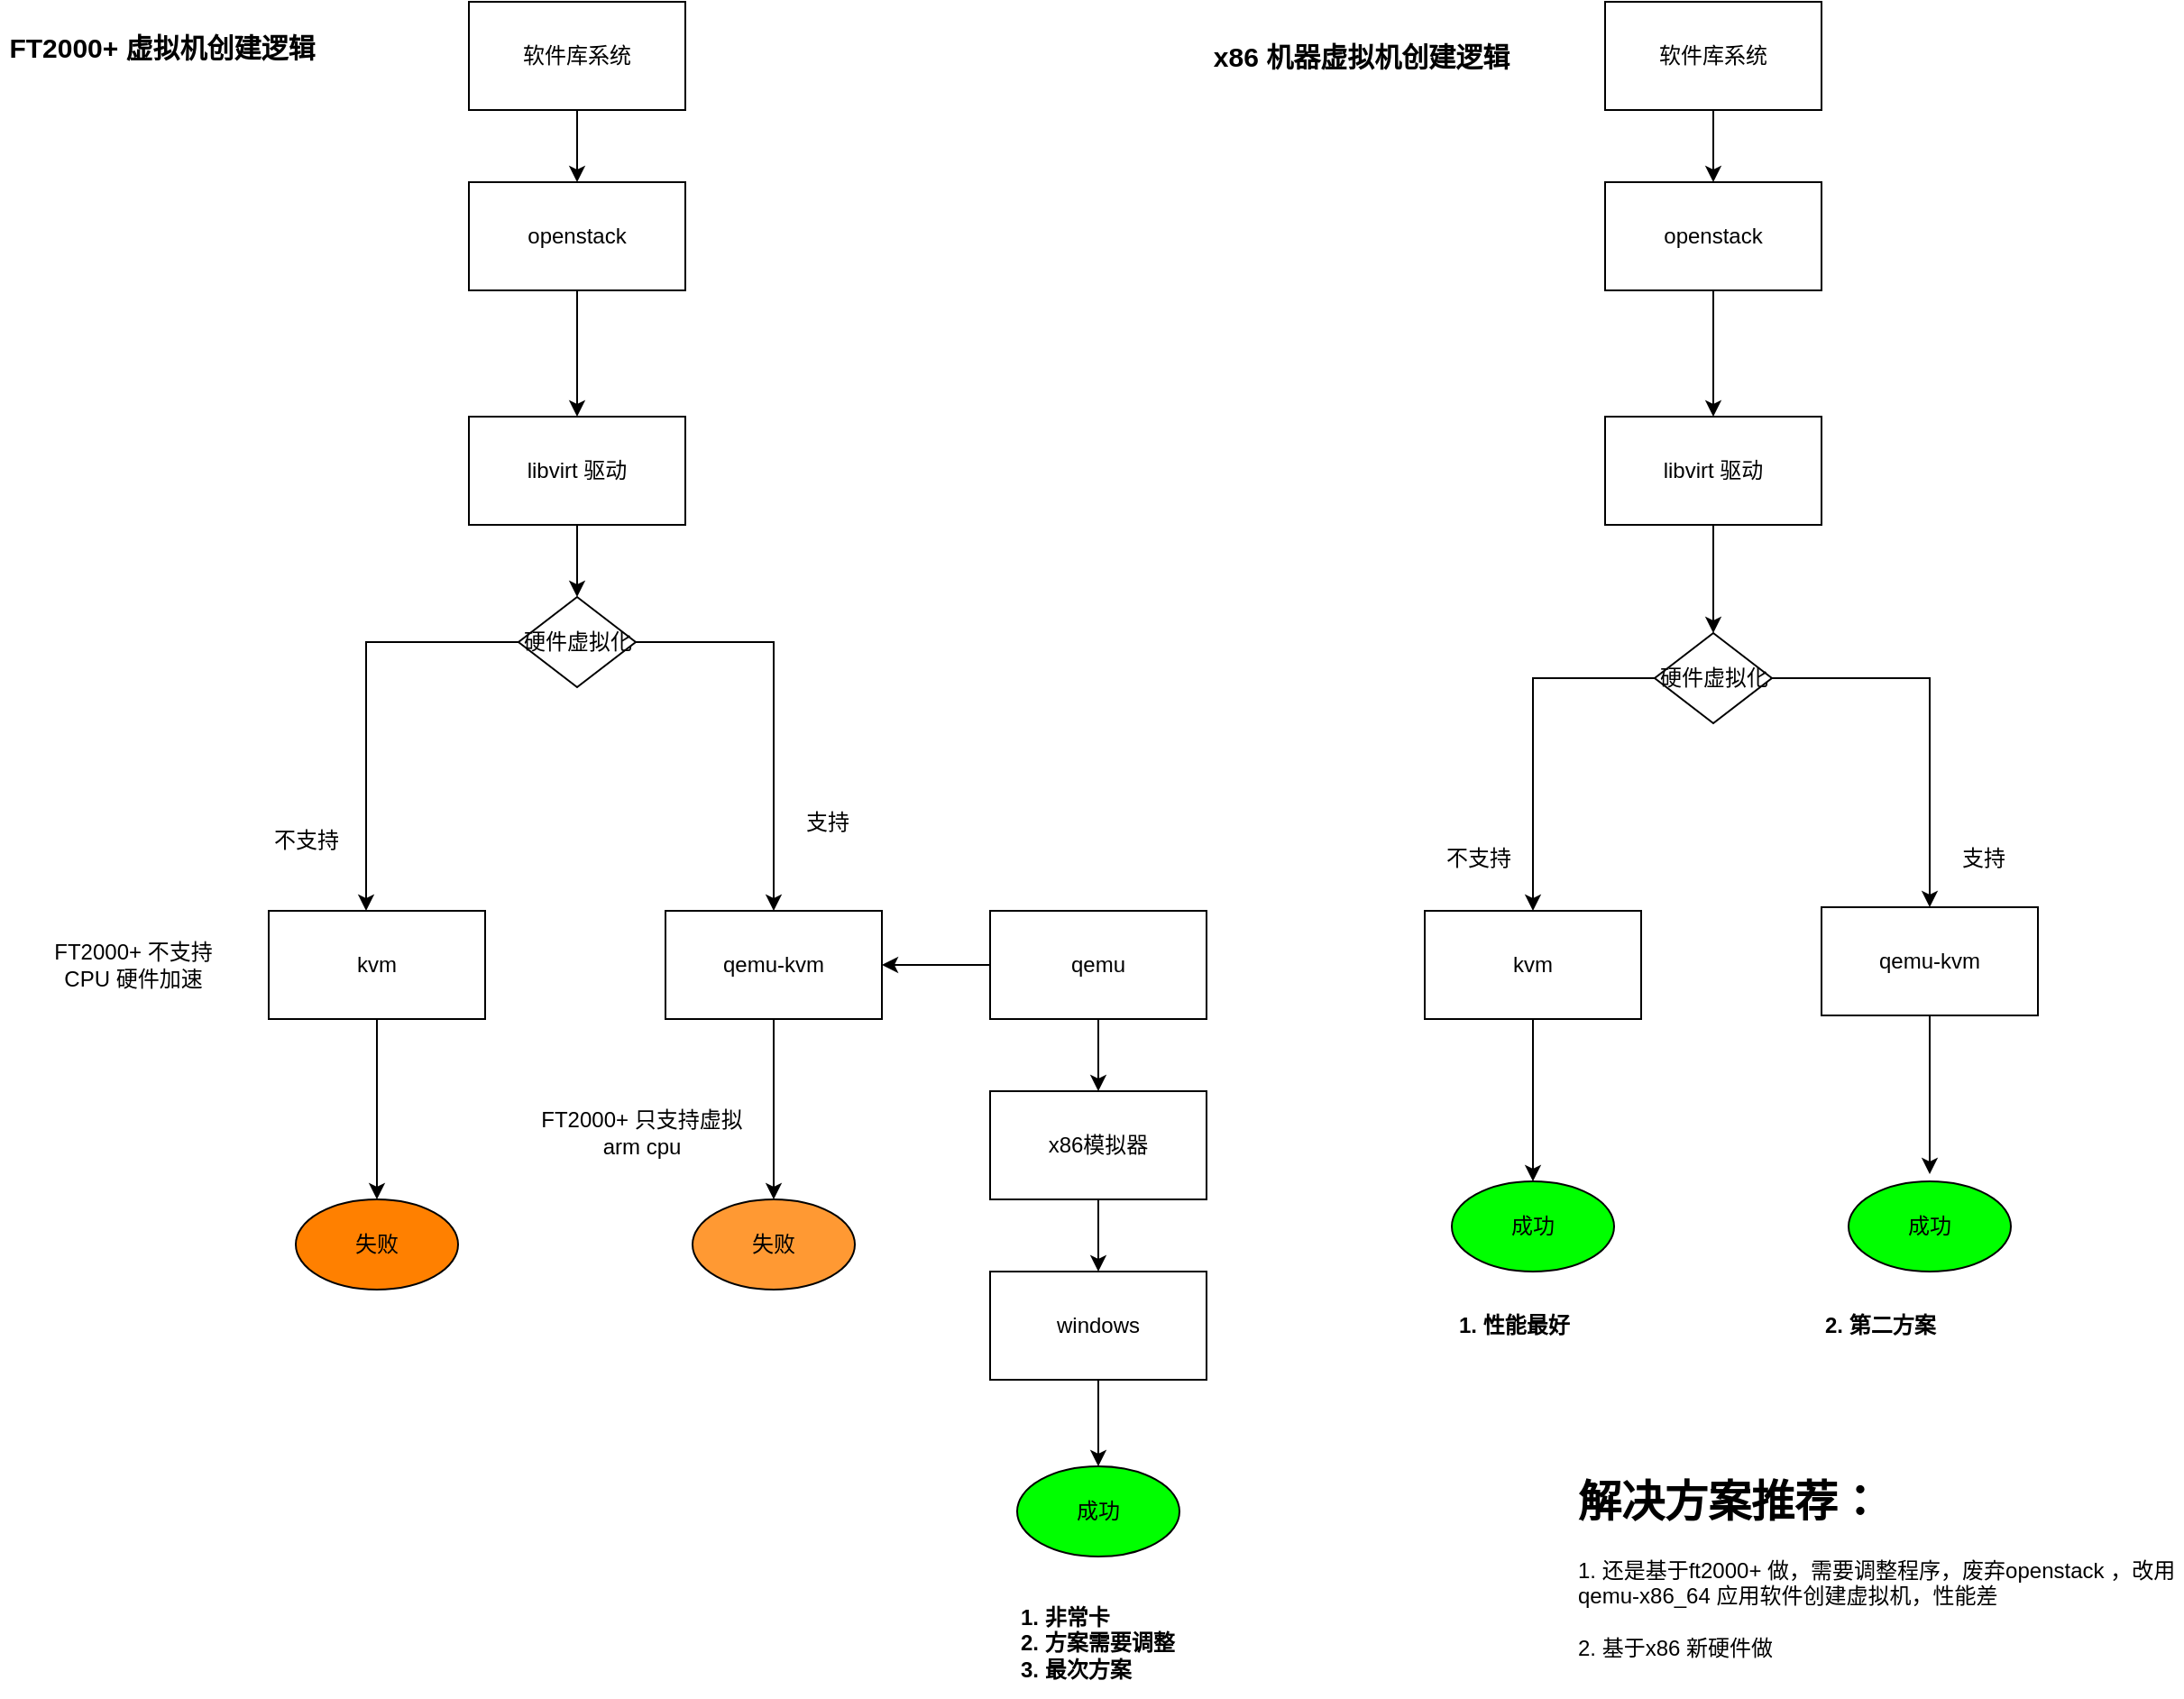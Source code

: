 <mxfile version="22.1.15" type="github">
  <diagram name="第 1 页" id="BougMJAgChbMcbqgJUmi">
    <mxGraphModel dx="1394" dy="718" grid="1" gridSize="10" guides="1" tooltips="1" connect="1" arrows="1" fold="1" page="1" pageScale="1" pageWidth="827" pageHeight="1169" math="0" shadow="0">
      <root>
        <mxCell id="0" />
        <mxCell id="1" parent="0" />
        <mxCell id="md0_Li2v_KzNt2VOVntd-9" style="edgeStyle=orthogonalEdgeStyle;rounded=0;orthogonalLoop=1;jettySize=auto;html=1;" edge="1" parent="1" source="md0_Li2v_KzNt2VOVntd-1" target="md0_Li2v_KzNt2VOVntd-2">
          <mxGeometry relative="1" as="geometry" />
        </mxCell>
        <mxCell id="md0_Li2v_KzNt2VOVntd-1" value="软件库系统" style="rounded=0;whiteSpace=wrap;html=1;" vertex="1" parent="1">
          <mxGeometry x="280" y="130" width="120" height="60" as="geometry" />
        </mxCell>
        <mxCell id="md0_Li2v_KzNt2VOVntd-10" style="edgeStyle=orthogonalEdgeStyle;rounded=0;orthogonalLoop=1;jettySize=auto;html=1;entryX=0.5;entryY=0;entryDx=0;entryDy=0;" edge="1" parent="1" source="md0_Li2v_KzNt2VOVntd-2" target="md0_Li2v_KzNt2VOVntd-3">
          <mxGeometry relative="1" as="geometry" />
        </mxCell>
        <mxCell id="md0_Li2v_KzNt2VOVntd-2" value="openstack" style="rounded=0;whiteSpace=wrap;html=1;" vertex="1" parent="1">
          <mxGeometry x="280" y="230" width="120" height="60" as="geometry" />
        </mxCell>
        <mxCell id="md0_Li2v_KzNt2VOVntd-35" style="edgeStyle=orthogonalEdgeStyle;rounded=0;orthogonalLoop=1;jettySize=auto;html=1;entryX=0.5;entryY=0;entryDx=0;entryDy=0;" edge="1" parent="1" source="md0_Li2v_KzNt2VOVntd-3" target="md0_Li2v_KzNt2VOVntd-34">
          <mxGeometry relative="1" as="geometry" />
        </mxCell>
        <mxCell id="md0_Li2v_KzNt2VOVntd-3" value="libvirt 驱动" style="rounded=0;whiteSpace=wrap;html=1;" vertex="1" parent="1">
          <mxGeometry x="280" y="360" width="120" height="60" as="geometry" />
        </mxCell>
        <mxCell id="md0_Li2v_KzNt2VOVntd-22" style="edgeStyle=orthogonalEdgeStyle;rounded=0;orthogonalLoop=1;jettySize=auto;html=1;" edge="1" parent="1" source="md0_Li2v_KzNt2VOVntd-4" target="md0_Li2v_KzNt2VOVntd-21">
          <mxGeometry relative="1" as="geometry" />
        </mxCell>
        <mxCell id="md0_Li2v_KzNt2VOVntd-4" value="kvm" style="rounded=0;whiteSpace=wrap;html=1;" vertex="1" parent="1">
          <mxGeometry x="169" y="634" width="120" height="60" as="geometry" />
        </mxCell>
        <mxCell id="md0_Li2v_KzNt2VOVntd-18" style="edgeStyle=orthogonalEdgeStyle;rounded=0;orthogonalLoop=1;jettySize=auto;html=1;" edge="1" parent="1" source="md0_Li2v_KzNt2VOVntd-5">
          <mxGeometry relative="1" as="geometry">
            <mxPoint x="449" y="794" as="targetPoint" />
          </mxGeometry>
        </mxCell>
        <mxCell id="md0_Li2v_KzNt2VOVntd-5" value="qemu-kvm" style="rounded=0;whiteSpace=wrap;html=1;" vertex="1" parent="1">
          <mxGeometry x="389" y="634" width="120" height="60" as="geometry" />
        </mxCell>
        <mxCell id="md0_Li2v_KzNt2VOVntd-8" value="FT2000+ 不支持CPU 硬件加速" style="text;html=1;strokeColor=none;fillColor=none;align=center;verticalAlign=middle;whiteSpace=wrap;rounded=0;" vertex="1" parent="1">
          <mxGeometry x="49" y="649" width="90" height="30" as="geometry" />
        </mxCell>
        <mxCell id="md0_Li2v_KzNt2VOVntd-12" style="edgeStyle=orthogonalEdgeStyle;rounded=0;orthogonalLoop=1;jettySize=auto;html=1;" edge="1" parent="1" source="md0_Li2v_KzNt2VOVntd-11" target="md0_Li2v_KzNt2VOVntd-5">
          <mxGeometry relative="1" as="geometry" />
        </mxCell>
        <mxCell id="md0_Li2v_KzNt2VOVntd-14" style="edgeStyle=orthogonalEdgeStyle;rounded=0;orthogonalLoop=1;jettySize=auto;html=1;entryX=0.5;entryY=0;entryDx=0;entryDy=0;" edge="1" parent="1" source="md0_Li2v_KzNt2VOVntd-11" target="md0_Li2v_KzNt2VOVntd-13">
          <mxGeometry relative="1" as="geometry" />
        </mxCell>
        <mxCell id="md0_Li2v_KzNt2VOVntd-11" value="qemu" style="rounded=0;whiteSpace=wrap;html=1;" vertex="1" parent="1">
          <mxGeometry x="569" y="634" width="120" height="60" as="geometry" />
        </mxCell>
        <mxCell id="md0_Li2v_KzNt2VOVntd-17" style="edgeStyle=orthogonalEdgeStyle;rounded=0;orthogonalLoop=1;jettySize=auto;html=1;" edge="1" parent="1" source="md0_Li2v_KzNt2VOVntd-13" target="md0_Li2v_KzNt2VOVntd-16">
          <mxGeometry relative="1" as="geometry" />
        </mxCell>
        <mxCell id="md0_Li2v_KzNt2VOVntd-13" value="x86模拟器" style="rounded=0;whiteSpace=wrap;html=1;" vertex="1" parent="1">
          <mxGeometry x="569" y="734" width="120" height="60" as="geometry" />
        </mxCell>
        <mxCell id="md0_Li2v_KzNt2VOVntd-53" style="edgeStyle=orthogonalEdgeStyle;rounded=0;orthogonalLoop=1;jettySize=auto;html=1;" edge="1" parent="1" source="md0_Li2v_KzNt2VOVntd-16" target="md0_Li2v_KzNt2VOVntd-52">
          <mxGeometry relative="1" as="geometry" />
        </mxCell>
        <mxCell id="md0_Li2v_KzNt2VOVntd-16" value="windows" style="rounded=0;whiteSpace=wrap;html=1;" vertex="1" parent="1">
          <mxGeometry x="569" y="834" width="120" height="60" as="geometry" />
        </mxCell>
        <mxCell id="md0_Li2v_KzNt2VOVntd-19" value="FT2000+ 只支持虚拟arm cpu" style="text;html=1;strokeColor=none;fillColor=none;align=center;verticalAlign=middle;whiteSpace=wrap;rounded=0;" vertex="1" parent="1">
          <mxGeometry x="319" y="739" width="114" height="35" as="geometry" />
        </mxCell>
        <mxCell id="md0_Li2v_KzNt2VOVntd-20" value="失败" style="ellipse;whiteSpace=wrap;html=1;fillColor=#FF9933;" vertex="1" parent="1">
          <mxGeometry x="404" y="794" width="90" height="50" as="geometry" />
        </mxCell>
        <mxCell id="md0_Li2v_KzNt2VOVntd-21" value="失败" style="ellipse;whiteSpace=wrap;html=1;fillColor=#FF8000;" vertex="1" parent="1">
          <mxGeometry x="184" y="794" width="90" height="50" as="geometry" />
        </mxCell>
        <mxCell id="md0_Li2v_KzNt2VOVntd-24" value="FT2000+ 虚拟机创建逻辑" style="text;html=1;strokeColor=none;fillColor=none;align=center;verticalAlign=middle;whiteSpace=wrap;rounded=0;fontStyle=1;fontSize=15;" vertex="1" parent="1">
          <mxGeometry x="20" y="130" width="180" height="50" as="geometry" />
        </mxCell>
        <mxCell id="md0_Li2v_KzNt2VOVntd-25" value="1. 非常卡&lt;br&gt;2. 方案需要调整&lt;br&gt;3. 最次方案" style="text;html=1;strokeColor=none;fillColor=none;align=left;verticalAlign=middle;whiteSpace=wrap;rounded=0;fontStyle=1" vertex="1" parent="1">
          <mxGeometry x="584" y="1010" width="190" height="60" as="geometry" />
        </mxCell>
        <mxCell id="md0_Li2v_KzNt2VOVntd-26" value="x86 机器虚拟机创建逻辑" style="text;html=1;strokeColor=none;fillColor=none;align=center;verticalAlign=middle;whiteSpace=wrap;rounded=0;fontStyle=1;fontSize=15;" vertex="1" parent="1">
          <mxGeometry x="690" y="140" width="170" height="40" as="geometry" />
        </mxCell>
        <mxCell id="md0_Li2v_KzNt2VOVntd-27" style="edgeStyle=orthogonalEdgeStyle;rounded=0;orthogonalLoop=1;jettySize=auto;html=1;" edge="1" parent="1" source="md0_Li2v_KzNt2VOVntd-28" target="md0_Li2v_KzNt2VOVntd-30">
          <mxGeometry relative="1" as="geometry" />
        </mxCell>
        <mxCell id="md0_Li2v_KzNt2VOVntd-28" value="软件库系统" style="rounded=0;whiteSpace=wrap;html=1;" vertex="1" parent="1">
          <mxGeometry x="910" y="130" width="120" height="60" as="geometry" />
        </mxCell>
        <mxCell id="md0_Li2v_KzNt2VOVntd-29" style="edgeStyle=orthogonalEdgeStyle;rounded=0;orthogonalLoop=1;jettySize=auto;html=1;entryX=0.5;entryY=0;entryDx=0;entryDy=0;" edge="1" parent="1" source="md0_Li2v_KzNt2VOVntd-30" target="md0_Li2v_KzNt2VOVntd-31">
          <mxGeometry relative="1" as="geometry" />
        </mxCell>
        <mxCell id="md0_Li2v_KzNt2VOVntd-30" value="openstack" style="rounded=0;whiteSpace=wrap;html=1;" vertex="1" parent="1">
          <mxGeometry x="910" y="230" width="120" height="60" as="geometry" />
        </mxCell>
        <mxCell id="md0_Li2v_KzNt2VOVntd-42" style="edgeStyle=orthogonalEdgeStyle;rounded=0;orthogonalLoop=1;jettySize=auto;html=1;entryX=0.5;entryY=0;entryDx=0;entryDy=0;" edge="1" parent="1" source="md0_Li2v_KzNt2VOVntd-31" target="md0_Li2v_KzNt2VOVntd-41">
          <mxGeometry relative="1" as="geometry" />
        </mxCell>
        <mxCell id="md0_Li2v_KzNt2VOVntd-31" value="libvirt 驱动" style="rounded=0;whiteSpace=wrap;html=1;" vertex="1" parent="1">
          <mxGeometry x="910" y="360" width="120" height="60" as="geometry" />
        </mxCell>
        <mxCell id="md0_Li2v_KzNt2VOVntd-37" style="edgeStyle=orthogonalEdgeStyle;rounded=0;orthogonalLoop=1;jettySize=auto;html=1;" edge="1" parent="1" source="md0_Li2v_KzNt2VOVntd-34" target="md0_Li2v_KzNt2VOVntd-5">
          <mxGeometry relative="1" as="geometry" />
        </mxCell>
        <mxCell id="md0_Li2v_KzNt2VOVntd-34" value="硬件虚拟化" style="rhombus;whiteSpace=wrap;html=1;" vertex="1" parent="1">
          <mxGeometry x="307.5" y="460" width="65" height="50" as="geometry" />
        </mxCell>
        <mxCell id="md0_Li2v_KzNt2VOVntd-36" style="edgeStyle=orthogonalEdgeStyle;rounded=0;orthogonalLoop=1;jettySize=auto;html=1;entryX=0.45;entryY=0;entryDx=0;entryDy=0;entryPerimeter=0;" edge="1" parent="1" source="md0_Li2v_KzNt2VOVntd-34" target="md0_Li2v_KzNt2VOVntd-4">
          <mxGeometry relative="1" as="geometry" />
        </mxCell>
        <mxCell id="md0_Li2v_KzNt2VOVntd-38" value="不支持" style="text;html=1;strokeColor=none;fillColor=none;align=center;verticalAlign=middle;whiteSpace=wrap;rounded=0;" vertex="1" parent="1">
          <mxGeometry x="160" y="580" width="60" height="30" as="geometry" />
        </mxCell>
        <mxCell id="md0_Li2v_KzNt2VOVntd-40" value="支持" style="text;html=1;strokeColor=none;fillColor=none;align=center;verticalAlign=middle;whiteSpace=wrap;rounded=0;" vertex="1" parent="1">
          <mxGeometry x="449" y="570" width="60" height="30" as="geometry" />
        </mxCell>
        <mxCell id="md0_Li2v_KzNt2VOVntd-46" style="edgeStyle=orthogonalEdgeStyle;rounded=0;orthogonalLoop=1;jettySize=auto;html=1;" edge="1" parent="1" source="md0_Li2v_KzNt2VOVntd-41" target="md0_Li2v_KzNt2VOVntd-44">
          <mxGeometry relative="1" as="geometry" />
        </mxCell>
        <mxCell id="md0_Li2v_KzNt2VOVntd-47" style="edgeStyle=orthogonalEdgeStyle;rounded=0;orthogonalLoop=1;jettySize=auto;html=1;" edge="1" parent="1" source="md0_Li2v_KzNt2VOVntd-41" target="md0_Li2v_KzNt2VOVntd-43">
          <mxGeometry relative="1" as="geometry" />
        </mxCell>
        <mxCell id="md0_Li2v_KzNt2VOVntd-41" value="硬件虚拟化" style="rhombus;whiteSpace=wrap;html=1;" vertex="1" parent="1">
          <mxGeometry x="937.5" y="480" width="65" height="50" as="geometry" />
        </mxCell>
        <mxCell id="md0_Li2v_KzNt2VOVntd-54" style="edgeStyle=orthogonalEdgeStyle;rounded=0;orthogonalLoop=1;jettySize=auto;html=1;" edge="1" parent="1" source="md0_Li2v_KzNt2VOVntd-43" target="md0_Li2v_KzNt2VOVntd-51">
          <mxGeometry relative="1" as="geometry" />
        </mxCell>
        <mxCell id="md0_Li2v_KzNt2VOVntd-43" value="kvm" style="rounded=0;whiteSpace=wrap;html=1;" vertex="1" parent="1">
          <mxGeometry x="810" y="634" width="120" height="60" as="geometry" />
        </mxCell>
        <mxCell id="md0_Li2v_KzNt2VOVntd-58" style="edgeStyle=orthogonalEdgeStyle;rounded=0;orthogonalLoop=1;jettySize=auto;html=1;" edge="1" parent="1" source="md0_Li2v_KzNt2VOVntd-44">
          <mxGeometry relative="1" as="geometry">
            <mxPoint x="1090" y="780" as="targetPoint" />
          </mxGeometry>
        </mxCell>
        <mxCell id="md0_Li2v_KzNt2VOVntd-44" value="qemu-kvm" style="rounded=0;whiteSpace=wrap;html=1;" vertex="1" parent="1">
          <mxGeometry x="1030" y="632" width="120" height="60" as="geometry" />
        </mxCell>
        <mxCell id="md0_Li2v_KzNt2VOVntd-48" value="不支持" style="text;html=1;strokeColor=none;fillColor=none;align=center;verticalAlign=middle;whiteSpace=wrap;rounded=0;" vertex="1" parent="1">
          <mxGeometry x="810" y="590" width="60" height="30" as="geometry" />
        </mxCell>
        <mxCell id="md0_Li2v_KzNt2VOVntd-49" value="支持" style="text;html=1;strokeColor=none;fillColor=none;align=center;verticalAlign=middle;whiteSpace=wrap;rounded=0;" vertex="1" parent="1">
          <mxGeometry x="1090" y="590" width="60" height="30" as="geometry" />
        </mxCell>
        <mxCell id="md0_Li2v_KzNt2VOVntd-51" value="成功" style="ellipse;whiteSpace=wrap;html=1;fillColor=#00FF00;" vertex="1" parent="1">
          <mxGeometry x="825" y="784" width="90" height="50" as="geometry" />
        </mxCell>
        <mxCell id="md0_Li2v_KzNt2VOVntd-52" value="成功" style="ellipse;whiteSpace=wrap;html=1;fillColor=#00FF00;" vertex="1" parent="1">
          <mxGeometry x="584" y="942" width="90" height="50" as="geometry" />
        </mxCell>
        <mxCell id="md0_Li2v_KzNt2VOVntd-55" value="1. 性能最好" style="text;html=1;strokeColor=none;fillColor=none;align=left;verticalAlign=middle;whiteSpace=wrap;rounded=0;fontStyle=1" vertex="1" parent="1">
          <mxGeometry x="827" y="834" width="190" height="60" as="geometry" />
        </mxCell>
        <mxCell id="md0_Li2v_KzNt2VOVntd-56" value="成功" style="ellipse;whiteSpace=wrap;html=1;fillColor=#00FF00;" vertex="1" parent="1">
          <mxGeometry x="1045" y="784" width="90" height="50" as="geometry" />
        </mxCell>
        <mxCell id="md0_Li2v_KzNt2VOVntd-57" value="2. 第二方案" style="text;html=1;strokeColor=none;fillColor=none;align=left;verticalAlign=middle;whiteSpace=wrap;rounded=0;fontStyle=1" vertex="1" parent="1">
          <mxGeometry x="1030" y="834" width="190" height="60" as="geometry" />
        </mxCell>
        <mxCell id="md0_Li2v_KzNt2VOVntd-61" value="&lt;h1&gt;解决方案推荐：&lt;/h1&gt;&lt;p&gt;1. 还是基于ft2000+ 做，需要调整程序，废弃openstack ，改用 qemu-x86_64 应用软件创建虚拟机，性能差&lt;br&gt;&lt;br&gt;2. 基于x86 新硬件做&lt;/p&gt;" style="text;html=1;strokeColor=none;fillColor=none;spacing=5;spacingTop=-20;whiteSpace=wrap;overflow=hidden;rounded=0;" vertex="1" parent="1">
          <mxGeometry x="890" y="942" width="340" height="118" as="geometry" />
        </mxCell>
      </root>
    </mxGraphModel>
  </diagram>
</mxfile>
